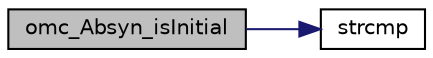 digraph "omc_Absyn_isInitial"
{
  edge [fontname="Helvetica",fontsize="10",labelfontname="Helvetica",labelfontsize="10"];
  node [fontname="Helvetica",fontsize="10",shape=record];
  rankdir="LR";
  Node2347 [label="omc_Absyn_isInitial",height=0.2,width=0.4,color="black", fillcolor="grey75", style="filled", fontcolor="black"];
  Node2347 -> Node2348 [color="midnightblue",fontsize="10",style="solid",fontname="Helvetica"];
  Node2348 [label="strcmp",height=0.2,width=0.4,color="black", fillcolor="white", style="filled",URL="$db/d13/_c_vode_get_8m.html#ab022bbe018438998408fda94a327a547"];
}

